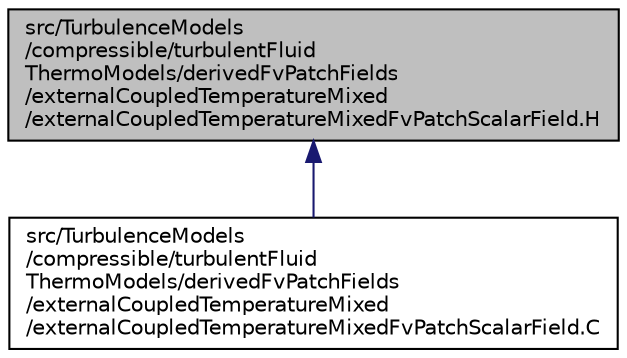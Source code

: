 digraph "src/TurbulenceModels/compressible/turbulentFluidThermoModels/derivedFvPatchFields/externalCoupledTemperatureMixed/externalCoupledTemperatureMixedFvPatchScalarField.H"
{
  bgcolor="transparent";
  edge [fontname="Helvetica",fontsize="10",labelfontname="Helvetica",labelfontsize="10"];
  node [fontname="Helvetica",fontsize="10",shape=record];
  Node1 [label="src/TurbulenceModels\l/compressible/turbulentFluid\lThermoModels/derivedFvPatchFields\l/externalCoupledTemperatureMixed\l/externalCoupledTemperatureMixedFvPatchScalarField.H",height=0.2,width=0.4,color="black", fillcolor="grey75", style="filled", fontcolor="black"];
  Node1 -> Node2 [dir="back",color="midnightblue",fontsize="10",style="solid",fontname="Helvetica"];
  Node2 [label="src/TurbulenceModels\l/compressible/turbulentFluid\lThermoModels/derivedFvPatchFields\l/externalCoupledTemperatureMixed\l/externalCoupledTemperatureMixedFvPatchScalarField.C",height=0.2,width=0.4,color="black",URL="$a10760.html"];
}
